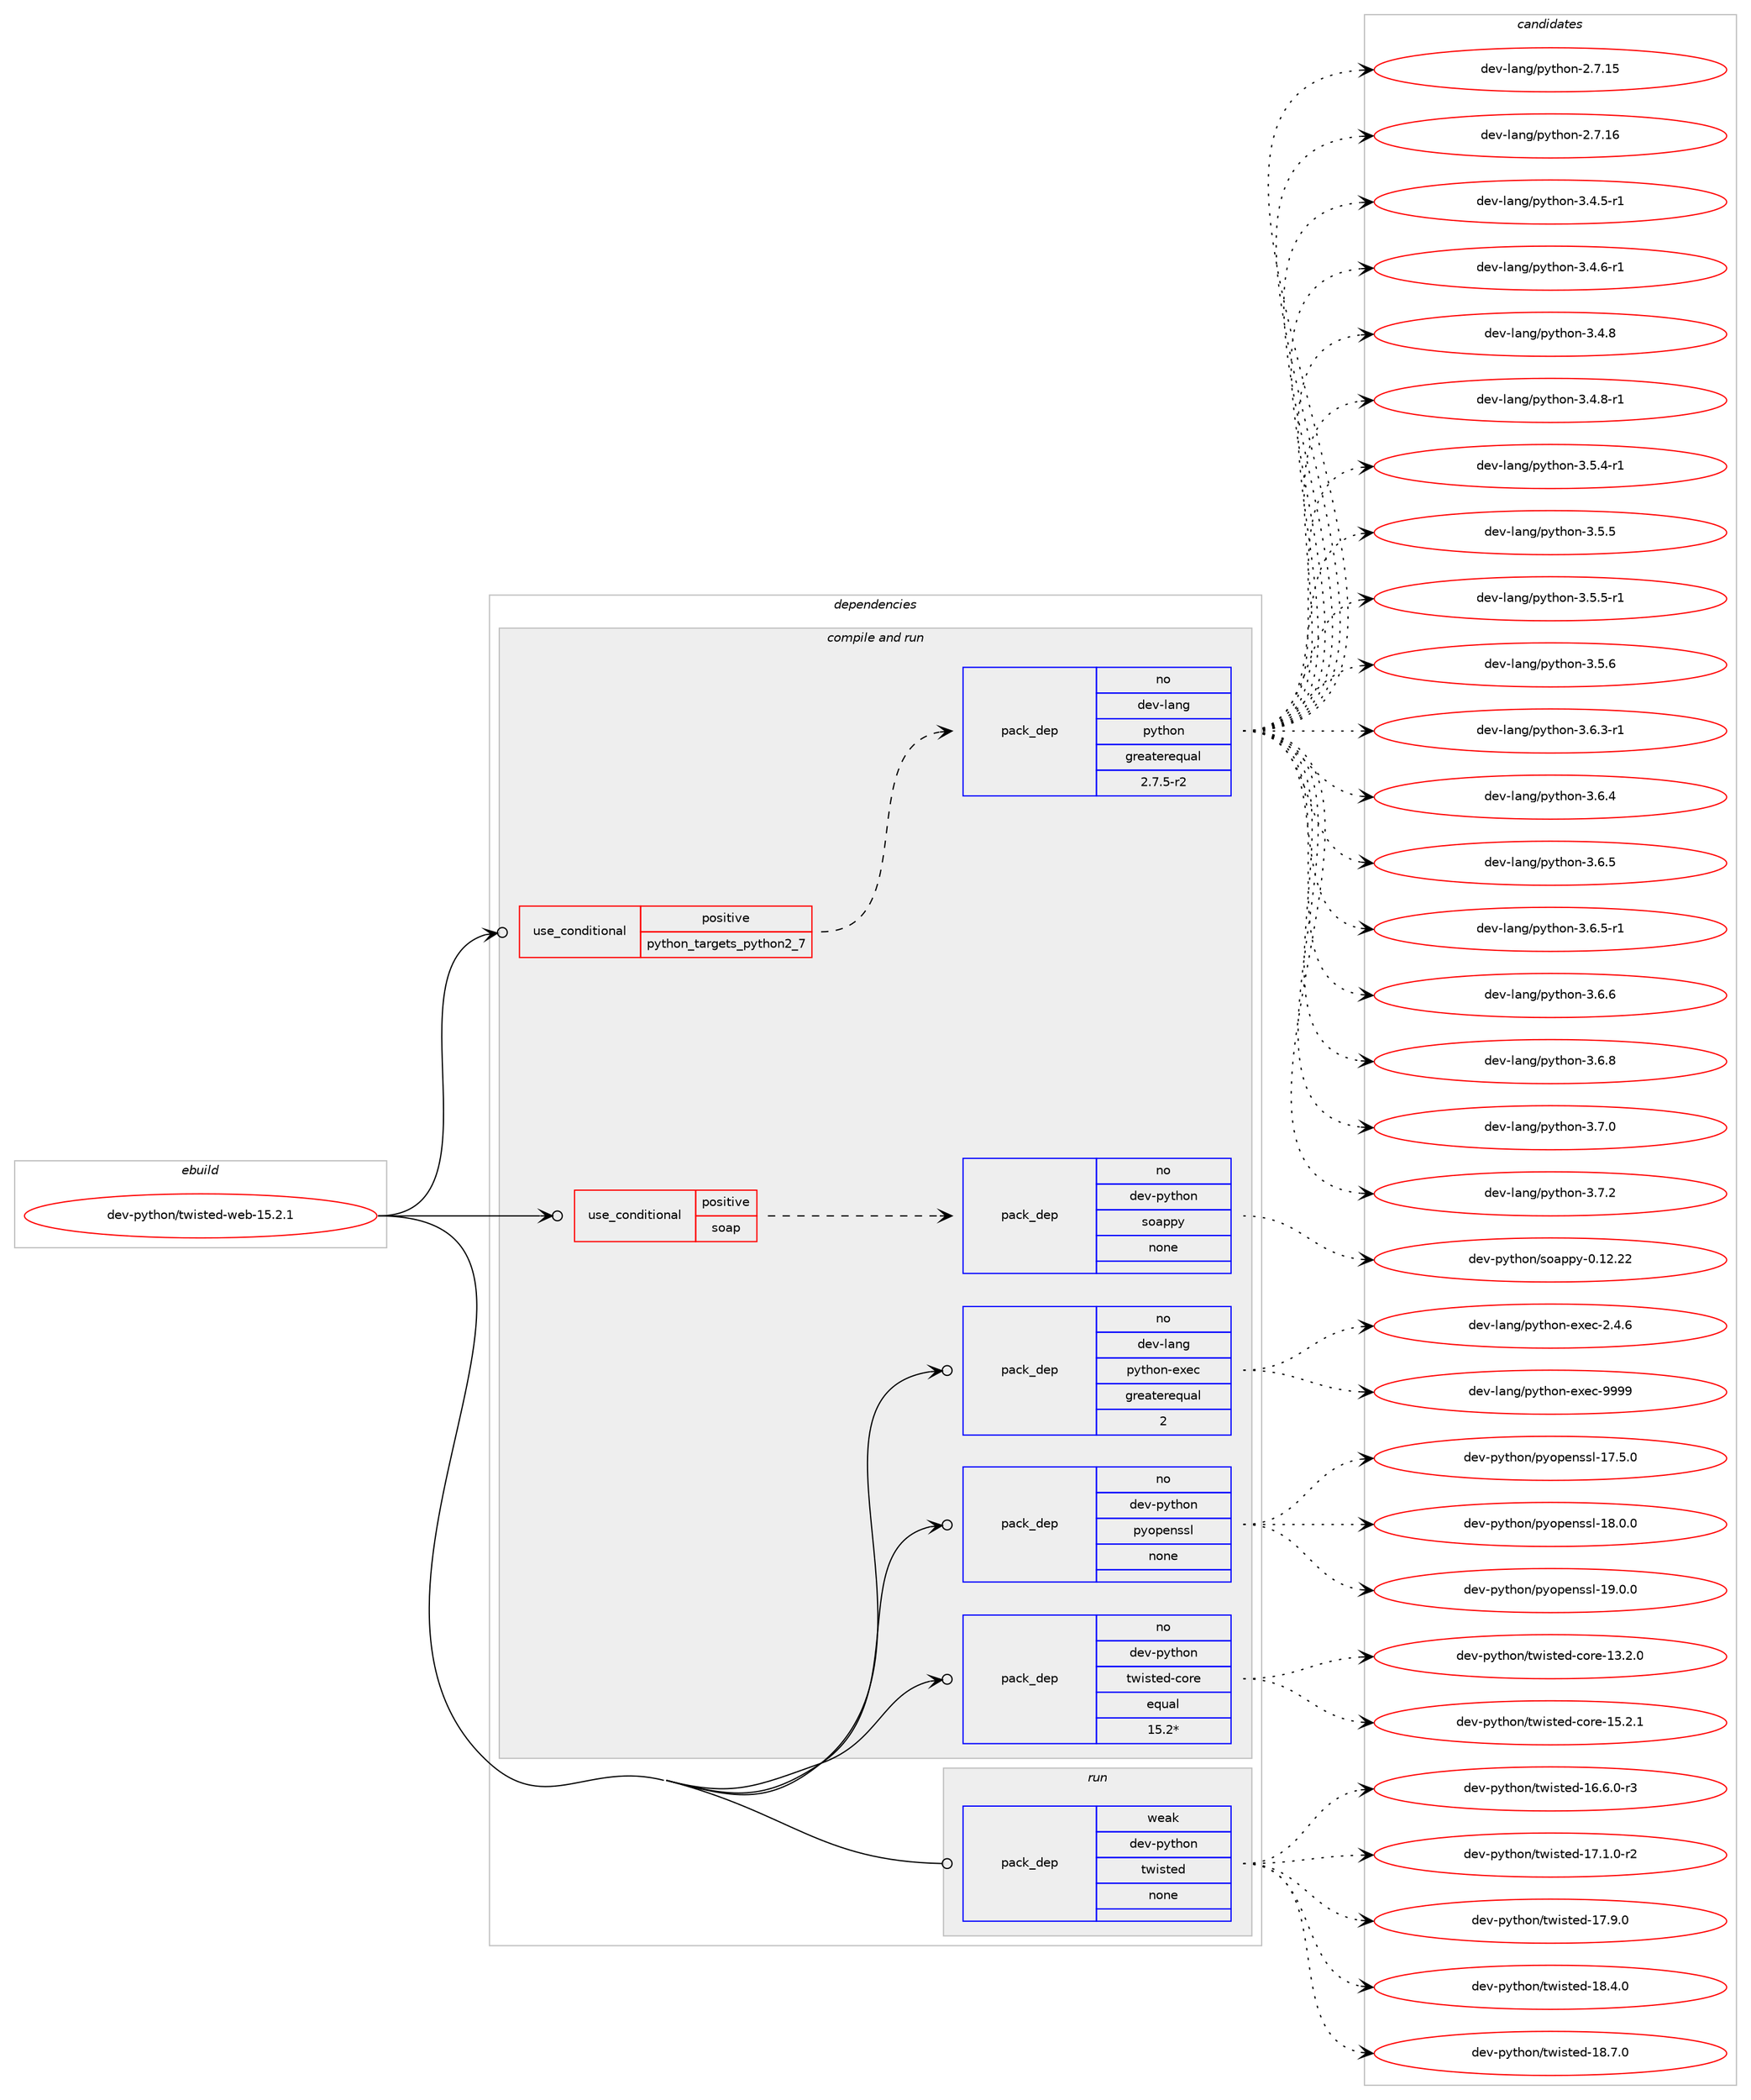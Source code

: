 digraph prolog {

# *************
# Graph options
# *************

newrank=true;
concentrate=true;
compound=true;
graph [rankdir=LR,fontname=Helvetica,fontsize=10,ranksep=1.5];#, ranksep=2.5, nodesep=0.2];
edge  [arrowhead=vee];
node  [fontname=Helvetica,fontsize=10];

# **********
# The ebuild
# **********

subgraph cluster_leftcol {
color=gray;
rank=same;
label=<<i>ebuild</i>>;
id [label="dev-python/twisted-web-15.2.1", color=red, width=4, href="../dev-python/twisted-web-15.2.1.svg"];
}

# ****************
# The dependencies
# ****************

subgraph cluster_midcol {
color=gray;
label=<<i>dependencies</i>>;
subgraph cluster_compile {
fillcolor="#eeeeee";
style=filled;
label=<<i>compile</i>>;
}
subgraph cluster_compileandrun {
fillcolor="#eeeeee";
style=filled;
label=<<i>compile and run</i>>;
subgraph cond386122 {
dependency1445872 [label=<<TABLE BORDER="0" CELLBORDER="1" CELLSPACING="0" CELLPADDING="4"><TR><TD ROWSPAN="3" CELLPADDING="10">use_conditional</TD></TR><TR><TD>positive</TD></TR><TR><TD>python_targets_python2_7</TD></TR></TABLE>>, shape=none, color=red];
subgraph pack1036387 {
dependency1445873 [label=<<TABLE BORDER="0" CELLBORDER="1" CELLSPACING="0" CELLPADDING="4" WIDTH="220"><TR><TD ROWSPAN="6" CELLPADDING="30">pack_dep</TD></TR><TR><TD WIDTH="110">no</TD></TR><TR><TD>dev-lang</TD></TR><TR><TD>python</TD></TR><TR><TD>greaterequal</TD></TR><TR><TD>2.7.5-r2</TD></TR></TABLE>>, shape=none, color=blue];
}
dependency1445872:e -> dependency1445873:w [weight=20,style="dashed",arrowhead="vee"];
}
id:e -> dependency1445872:w [weight=20,style="solid",arrowhead="odotvee"];
subgraph cond386123 {
dependency1445874 [label=<<TABLE BORDER="0" CELLBORDER="1" CELLSPACING="0" CELLPADDING="4"><TR><TD ROWSPAN="3" CELLPADDING="10">use_conditional</TD></TR><TR><TD>positive</TD></TR><TR><TD>soap</TD></TR></TABLE>>, shape=none, color=red];
subgraph pack1036388 {
dependency1445875 [label=<<TABLE BORDER="0" CELLBORDER="1" CELLSPACING="0" CELLPADDING="4" WIDTH="220"><TR><TD ROWSPAN="6" CELLPADDING="30">pack_dep</TD></TR><TR><TD WIDTH="110">no</TD></TR><TR><TD>dev-python</TD></TR><TR><TD>soappy</TD></TR><TR><TD>none</TD></TR><TR><TD></TD></TR></TABLE>>, shape=none, color=blue];
}
dependency1445874:e -> dependency1445875:w [weight=20,style="dashed",arrowhead="vee"];
}
id:e -> dependency1445874:w [weight=20,style="solid",arrowhead="odotvee"];
subgraph pack1036389 {
dependency1445876 [label=<<TABLE BORDER="0" CELLBORDER="1" CELLSPACING="0" CELLPADDING="4" WIDTH="220"><TR><TD ROWSPAN="6" CELLPADDING="30">pack_dep</TD></TR><TR><TD WIDTH="110">no</TD></TR><TR><TD>dev-lang</TD></TR><TR><TD>python-exec</TD></TR><TR><TD>greaterequal</TD></TR><TR><TD>2</TD></TR></TABLE>>, shape=none, color=blue];
}
id:e -> dependency1445876:w [weight=20,style="solid",arrowhead="odotvee"];
subgraph pack1036390 {
dependency1445877 [label=<<TABLE BORDER="0" CELLBORDER="1" CELLSPACING="0" CELLPADDING="4" WIDTH="220"><TR><TD ROWSPAN="6" CELLPADDING="30">pack_dep</TD></TR><TR><TD WIDTH="110">no</TD></TR><TR><TD>dev-python</TD></TR><TR><TD>pyopenssl</TD></TR><TR><TD>none</TD></TR><TR><TD></TD></TR></TABLE>>, shape=none, color=blue];
}
id:e -> dependency1445877:w [weight=20,style="solid",arrowhead="odotvee"];
subgraph pack1036391 {
dependency1445878 [label=<<TABLE BORDER="0" CELLBORDER="1" CELLSPACING="0" CELLPADDING="4" WIDTH="220"><TR><TD ROWSPAN="6" CELLPADDING="30">pack_dep</TD></TR><TR><TD WIDTH="110">no</TD></TR><TR><TD>dev-python</TD></TR><TR><TD>twisted-core</TD></TR><TR><TD>equal</TD></TR><TR><TD>15.2*</TD></TR></TABLE>>, shape=none, color=blue];
}
id:e -> dependency1445878:w [weight=20,style="solid",arrowhead="odotvee"];
}
subgraph cluster_run {
fillcolor="#eeeeee";
style=filled;
label=<<i>run</i>>;
subgraph pack1036392 {
dependency1445879 [label=<<TABLE BORDER="0" CELLBORDER="1" CELLSPACING="0" CELLPADDING="4" WIDTH="220"><TR><TD ROWSPAN="6" CELLPADDING="30">pack_dep</TD></TR><TR><TD WIDTH="110">weak</TD></TR><TR><TD>dev-python</TD></TR><TR><TD>twisted</TD></TR><TR><TD>none</TD></TR><TR><TD></TD></TR></TABLE>>, shape=none, color=blue];
}
id:e -> dependency1445879:w [weight=20,style="solid",arrowhead="odot"];
}
}

# **************
# The candidates
# **************

subgraph cluster_choices {
rank=same;
color=gray;
label=<<i>candidates</i>>;

subgraph choice1036387 {
color=black;
nodesep=1;
choice10010111845108971101034711212111610411111045504655464953 [label="dev-lang/python-2.7.15", color=red, width=4,href="../dev-lang/python-2.7.15.svg"];
choice10010111845108971101034711212111610411111045504655464954 [label="dev-lang/python-2.7.16", color=red, width=4,href="../dev-lang/python-2.7.16.svg"];
choice1001011184510897110103471121211161041111104551465246534511449 [label="dev-lang/python-3.4.5-r1", color=red, width=4,href="../dev-lang/python-3.4.5-r1.svg"];
choice1001011184510897110103471121211161041111104551465246544511449 [label="dev-lang/python-3.4.6-r1", color=red, width=4,href="../dev-lang/python-3.4.6-r1.svg"];
choice100101118451089711010347112121116104111110455146524656 [label="dev-lang/python-3.4.8", color=red, width=4,href="../dev-lang/python-3.4.8.svg"];
choice1001011184510897110103471121211161041111104551465246564511449 [label="dev-lang/python-3.4.8-r1", color=red, width=4,href="../dev-lang/python-3.4.8-r1.svg"];
choice1001011184510897110103471121211161041111104551465346524511449 [label="dev-lang/python-3.5.4-r1", color=red, width=4,href="../dev-lang/python-3.5.4-r1.svg"];
choice100101118451089711010347112121116104111110455146534653 [label="dev-lang/python-3.5.5", color=red, width=4,href="../dev-lang/python-3.5.5.svg"];
choice1001011184510897110103471121211161041111104551465346534511449 [label="dev-lang/python-3.5.5-r1", color=red, width=4,href="../dev-lang/python-3.5.5-r1.svg"];
choice100101118451089711010347112121116104111110455146534654 [label="dev-lang/python-3.5.6", color=red, width=4,href="../dev-lang/python-3.5.6.svg"];
choice1001011184510897110103471121211161041111104551465446514511449 [label="dev-lang/python-3.6.3-r1", color=red, width=4,href="../dev-lang/python-3.6.3-r1.svg"];
choice100101118451089711010347112121116104111110455146544652 [label="dev-lang/python-3.6.4", color=red, width=4,href="../dev-lang/python-3.6.4.svg"];
choice100101118451089711010347112121116104111110455146544653 [label="dev-lang/python-3.6.5", color=red, width=4,href="../dev-lang/python-3.6.5.svg"];
choice1001011184510897110103471121211161041111104551465446534511449 [label="dev-lang/python-3.6.5-r1", color=red, width=4,href="../dev-lang/python-3.6.5-r1.svg"];
choice100101118451089711010347112121116104111110455146544654 [label="dev-lang/python-3.6.6", color=red, width=4,href="../dev-lang/python-3.6.6.svg"];
choice100101118451089711010347112121116104111110455146544656 [label="dev-lang/python-3.6.8", color=red, width=4,href="../dev-lang/python-3.6.8.svg"];
choice100101118451089711010347112121116104111110455146554648 [label="dev-lang/python-3.7.0", color=red, width=4,href="../dev-lang/python-3.7.0.svg"];
choice100101118451089711010347112121116104111110455146554650 [label="dev-lang/python-3.7.2", color=red, width=4,href="../dev-lang/python-3.7.2.svg"];
dependency1445873:e -> choice10010111845108971101034711212111610411111045504655464953:w [style=dotted,weight="100"];
dependency1445873:e -> choice10010111845108971101034711212111610411111045504655464954:w [style=dotted,weight="100"];
dependency1445873:e -> choice1001011184510897110103471121211161041111104551465246534511449:w [style=dotted,weight="100"];
dependency1445873:e -> choice1001011184510897110103471121211161041111104551465246544511449:w [style=dotted,weight="100"];
dependency1445873:e -> choice100101118451089711010347112121116104111110455146524656:w [style=dotted,weight="100"];
dependency1445873:e -> choice1001011184510897110103471121211161041111104551465246564511449:w [style=dotted,weight="100"];
dependency1445873:e -> choice1001011184510897110103471121211161041111104551465346524511449:w [style=dotted,weight="100"];
dependency1445873:e -> choice100101118451089711010347112121116104111110455146534653:w [style=dotted,weight="100"];
dependency1445873:e -> choice1001011184510897110103471121211161041111104551465346534511449:w [style=dotted,weight="100"];
dependency1445873:e -> choice100101118451089711010347112121116104111110455146534654:w [style=dotted,weight="100"];
dependency1445873:e -> choice1001011184510897110103471121211161041111104551465446514511449:w [style=dotted,weight="100"];
dependency1445873:e -> choice100101118451089711010347112121116104111110455146544652:w [style=dotted,weight="100"];
dependency1445873:e -> choice100101118451089711010347112121116104111110455146544653:w [style=dotted,weight="100"];
dependency1445873:e -> choice1001011184510897110103471121211161041111104551465446534511449:w [style=dotted,weight="100"];
dependency1445873:e -> choice100101118451089711010347112121116104111110455146544654:w [style=dotted,weight="100"];
dependency1445873:e -> choice100101118451089711010347112121116104111110455146544656:w [style=dotted,weight="100"];
dependency1445873:e -> choice100101118451089711010347112121116104111110455146554648:w [style=dotted,weight="100"];
dependency1445873:e -> choice100101118451089711010347112121116104111110455146554650:w [style=dotted,weight="100"];
}
subgraph choice1036388 {
color=black;
nodesep=1;
choice1001011184511212111610411111047115111971121121214548464950465050 [label="dev-python/soappy-0.12.22", color=red, width=4,href="../dev-python/soappy-0.12.22.svg"];
dependency1445875:e -> choice1001011184511212111610411111047115111971121121214548464950465050:w [style=dotted,weight="100"];
}
subgraph choice1036389 {
color=black;
nodesep=1;
choice1001011184510897110103471121211161041111104510112010199455046524654 [label="dev-lang/python-exec-2.4.6", color=red, width=4,href="../dev-lang/python-exec-2.4.6.svg"];
choice10010111845108971101034711212111610411111045101120101994557575757 [label="dev-lang/python-exec-9999", color=red, width=4,href="../dev-lang/python-exec-9999.svg"];
dependency1445876:e -> choice1001011184510897110103471121211161041111104510112010199455046524654:w [style=dotted,weight="100"];
dependency1445876:e -> choice10010111845108971101034711212111610411111045101120101994557575757:w [style=dotted,weight="100"];
}
subgraph choice1036390 {
color=black;
nodesep=1;
choice100101118451121211161041111104711212111111210111011511510845495546534648 [label="dev-python/pyopenssl-17.5.0", color=red, width=4,href="../dev-python/pyopenssl-17.5.0.svg"];
choice100101118451121211161041111104711212111111210111011511510845495646484648 [label="dev-python/pyopenssl-18.0.0", color=red, width=4,href="../dev-python/pyopenssl-18.0.0.svg"];
choice100101118451121211161041111104711212111111210111011511510845495746484648 [label="dev-python/pyopenssl-19.0.0", color=red, width=4,href="../dev-python/pyopenssl-19.0.0.svg"];
dependency1445877:e -> choice100101118451121211161041111104711212111111210111011511510845495546534648:w [style=dotted,weight="100"];
dependency1445877:e -> choice100101118451121211161041111104711212111111210111011511510845495646484648:w [style=dotted,weight="100"];
dependency1445877:e -> choice100101118451121211161041111104711212111111210111011511510845495746484648:w [style=dotted,weight="100"];
}
subgraph choice1036391 {
color=black;
nodesep=1;
choice1001011184511212111610411111047116119105115116101100459911111410145495146504648 [label="dev-python/twisted-core-13.2.0", color=red, width=4,href="../dev-python/twisted-core-13.2.0.svg"];
choice1001011184511212111610411111047116119105115116101100459911111410145495346504649 [label="dev-python/twisted-core-15.2.1", color=red, width=4,href="../dev-python/twisted-core-15.2.1.svg"];
dependency1445878:e -> choice1001011184511212111610411111047116119105115116101100459911111410145495146504648:w [style=dotted,weight="100"];
dependency1445878:e -> choice1001011184511212111610411111047116119105115116101100459911111410145495346504649:w [style=dotted,weight="100"];
}
subgraph choice1036392 {
color=black;
nodesep=1;
choice1001011184511212111610411111047116119105115116101100454954465446484511451 [label="dev-python/twisted-16.6.0-r3", color=red, width=4,href="../dev-python/twisted-16.6.0-r3.svg"];
choice1001011184511212111610411111047116119105115116101100454955464946484511450 [label="dev-python/twisted-17.1.0-r2", color=red, width=4,href="../dev-python/twisted-17.1.0-r2.svg"];
choice100101118451121211161041111104711611910511511610110045495546574648 [label="dev-python/twisted-17.9.0", color=red, width=4,href="../dev-python/twisted-17.9.0.svg"];
choice100101118451121211161041111104711611910511511610110045495646524648 [label="dev-python/twisted-18.4.0", color=red, width=4,href="../dev-python/twisted-18.4.0.svg"];
choice100101118451121211161041111104711611910511511610110045495646554648 [label="dev-python/twisted-18.7.0", color=red, width=4,href="../dev-python/twisted-18.7.0.svg"];
dependency1445879:e -> choice1001011184511212111610411111047116119105115116101100454954465446484511451:w [style=dotted,weight="100"];
dependency1445879:e -> choice1001011184511212111610411111047116119105115116101100454955464946484511450:w [style=dotted,weight="100"];
dependency1445879:e -> choice100101118451121211161041111104711611910511511610110045495546574648:w [style=dotted,weight="100"];
dependency1445879:e -> choice100101118451121211161041111104711611910511511610110045495646524648:w [style=dotted,weight="100"];
dependency1445879:e -> choice100101118451121211161041111104711611910511511610110045495646554648:w [style=dotted,weight="100"];
}
}

}
